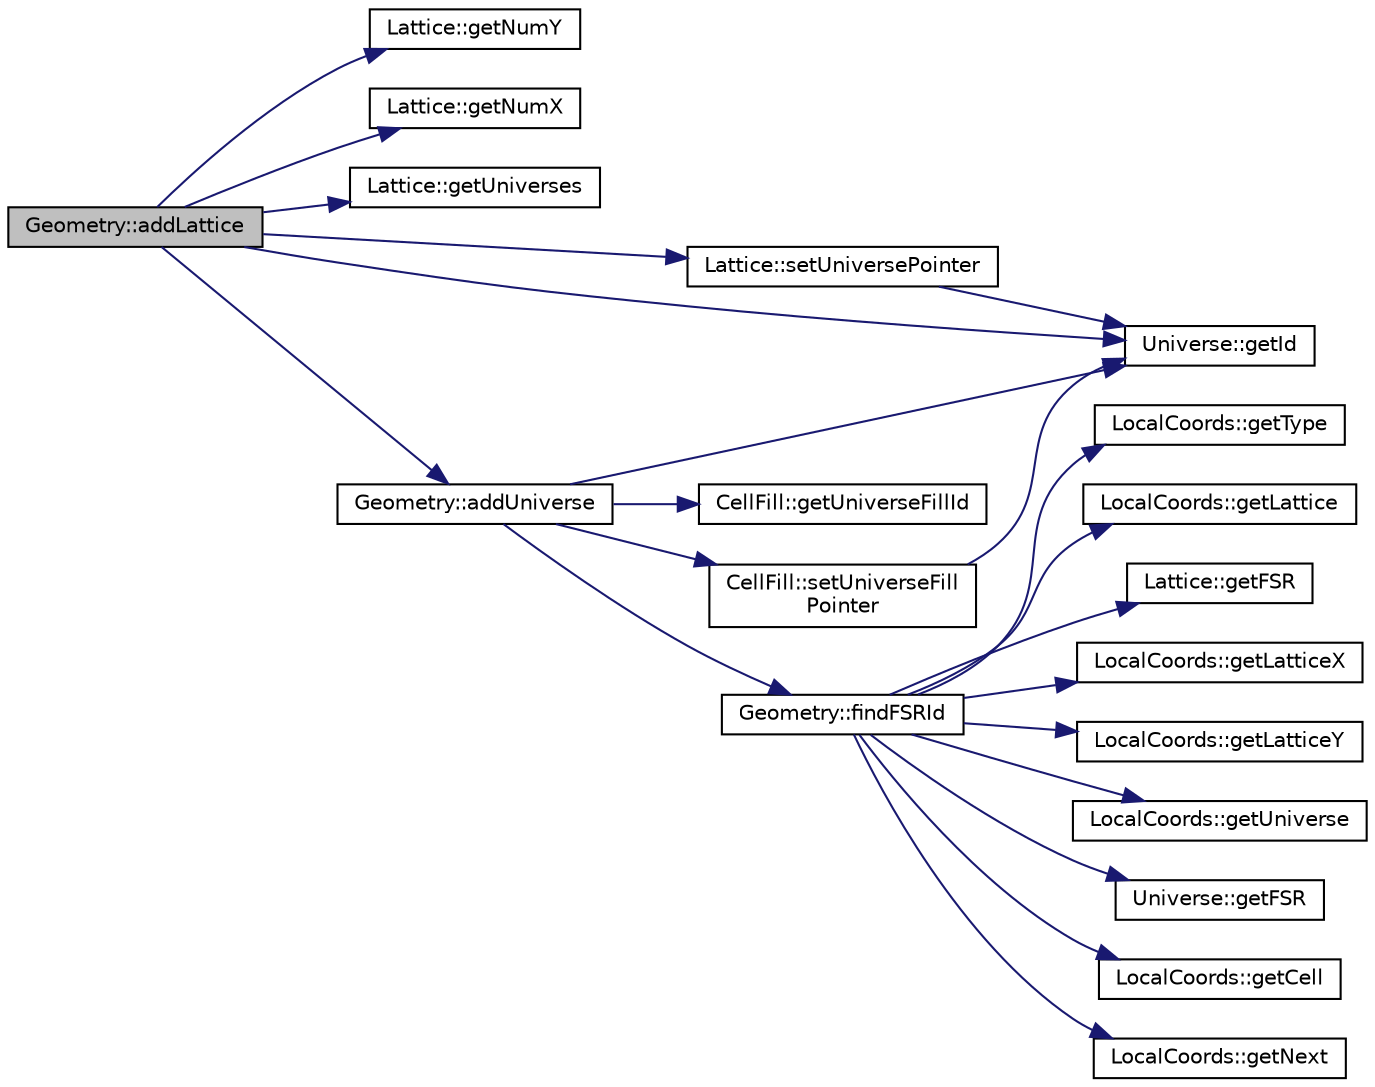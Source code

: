 digraph "Geometry::addLattice"
{
  edge [fontname="Helvetica",fontsize="10",labelfontname="Helvetica",labelfontsize="10"];
  node [fontname="Helvetica",fontsize="10",shape=record];
  rankdir="LR";
  Node1 [label="Geometry::addLattice",height=0.2,width=0.4,color="black", fillcolor="grey75", style="filled" fontcolor="black"];
  Node1 -> Node2 [color="midnightblue",fontsize="10",style="solid",fontname="Helvetica"];
  Node2 [label="Lattice::getNumY",height=0.2,width=0.4,color="black", fillcolor="white", style="filled",URL="$classLattice.html#aa7e9fbdedddbb9d40e4f845710ce8ec2",tooltip="Return the number of Lattice cells along the y-axis."];
  Node1 -> Node3 [color="midnightblue",fontsize="10",style="solid",fontname="Helvetica"];
  Node3 [label="Lattice::getNumX",height=0.2,width=0.4,color="black", fillcolor="white", style="filled",URL="$classLattice.html#a8bdf33505871fa71a8e9d86bb7efec10",tooltip="Return the number of Lattice cells along the x-axis."];
  Node1 -> Node4 [color="midnightblue",fontsize="10",style="solid",fontname="Helvetica"];
  Node4 [label="Lattice::getUniverses",height=0.2,width=0.4,color="black", fillcolor="white", style="filled",URL="$classLattice.html#ab5e3b6812c4c7e478e5ded4acc5d3819",tooltip="Return a 2D vector of the Universes in the Lattice."];
  Node1 -> Node5 [color="midnightblue",fontsize="10",style="solid",fontname="Helvetica"];
  Node5 [label="Lattice::setUniversePointer",height=0.2,width=0.4,color="black", fillcolor="white", style="filled",URL="$classLattice.html#a9a59a806e3629135d7ea784669a6c12c",tooltip="Sets the pointer to a Universe filling one of this Lattice&#39;s Lattice cells."];
  Node5 -> Node6 [color="midnightblue",fontsize="10",style="solid",fontname="Helvetica"];
  Node6 [label="Universe::getId",height=0.2,width=0.4,color="black", fillcolor="white", style="filled",URL="$classUniverse.html#ae0686929fcba2aa1580bc64c3230cb21"];
  Node1 -> Node6 [color="midnightblue",fontsize="10",style="solid",fontname="Helvetica"];
  Node1 -> Node7 [color="midnightblue",fontsize="10",style="solid",fontname="Helvetica"];
  Node7 [label="Geometry::addUniverse",height=0.2,width=0.4,color="black", fillcolor="white", style="filled",URL="$classGeometry.html#a5c928795dfb3da715a7dacc7961414e9",tooltip="Add a Universe to the Geometry."];
  Node7 -> Node6 [color="midnightblue",fontsize="10",style="solid",fontname="Helvetica"];
  Node7 -> Node8 [color="midnightblue",fontsize="10",style="solid",fontname="Helvetica"];
  Node8 [label="CellFill::getUniverseFillId",height=0.2,width=0.4,color="black", fillcolor="white", style="filled",URL="$classCellFill.html#a232ce5ae20d99af538e1db21c7b5d290",tooltip="Return the ID of the Universe filling this Cell."];
  Node7 -> Node9 [color="midnightblue",fontsize="10",style="solid",fontname="Helvetica"];
  Node9 [label="CellFill::setUniverseFill\lPointer",height=0.2,width=0.4,color="black", fillcolor="white", style="filled",URL="$classCellFill.html#a557f647cc02f782866db15f5f7f04104",tooltip="Set a pointer to the Universe filling this CellFill."];
  Node9 -> Node6 [color="midnightblue",fontsize="10",style="solid",fontname="Helvetica"];
  Node7 -> Node10 [color="midnightblue",fontsize="10",style="solid",fontname="Helvetica"];
  Node10 [label="Geometry::findFSRId",height=0.2,width=0.4,color="black", fillcolor="white", style="filled",URL="$classGeometry.html#ac6025e6ed8673a109e406733e3c2ca05",tooltip="Find and return the ID of the flat source region that a given LocalCoords object resides within..."];
  Node10 -> Node11 [color="midnightblue",fontsize="10",style="solid",fontname="Helvetica"];
  Node11 [label="LocalCoords::getType",height=0.2,width=0.4,color="black", fillcolor="white", style="filled",URL="$classLocalCoords.html#a756dbd3f1b8fa9084f584b593af2b066",tooltip="Return the level (UNIV or LAT) of this LocalCoords."];
  Node10 -> Node12 [color="midnightblue",fontsize="10",style="solid",fontname="Helvetica"];
  Node12 [label="LocalCoords::getLattice",height=0.2,width=0.4,color="black", fillcolor="white", style="filled",URL="$classLocalCoords.html#abd2c9a1c25b7122f6db3e5cba016be6d",tooltip="Return the ID of the Lattice within which this LocalCoords resides."];
  Node10 -> Node13 [color="midnightblue",fontsize="10",style="solid",fontname="Helvetica"];
  Node13 [label="Lattice::getFSR",height=0.2,width=0.4,color="black", fillcolor="white", style="filled",URL="$classLattice.html#af74a22376668c13049970a531b525efe",tooltip="Return the id of a flat source region base index (smallest FSR region id within a specific Lattice ce..."];
  Node10 -> Node14 [color="midnightblue",fontsize="10",style="solid",fontname="Helvetica"];
  Node14 [label="LocalCoords::getLatticeX",height=0.2,width=0.4,color="black", fillcolor="white", style="filled",URL="$classLocalCoords.html#a76cbf2526be775cbedf32f7462041c73",tooltip="Return the first index of the Lattice cell within which this LocalCoords resides."];
  Node10 -> Node15 [color="midnightblue",fontsize="10",style="solid",fontname="Helvetica"];
  Node15 [label="LocalCoords::getLatticeY",height=0.2,width=0.4,color="black", fillcolor="white", style="filled",URL="$classLocalCoords.html#a85f31e3a35b45d738f94237a11514aac",tooltip="Return the second index of the Lattice cell within which this LocalCoords resides."];
  Node10 -> Node16 [color="midnightblue",fontsize="10",style="solid",fontname="Helvetica"];
  Node16 [label="LocalCoords::getUniverse",height=0.2,width=0.4,color="black", fillcolor="white", style="filled",URL="$classLocalCoords.html#a746874a431aa9c7c53e0d56731a41fe7",tooltip="Return the ID of the Universe within which this LocalCoords resides."];
  Node10 -> Node17 [color="midnightblue",fontsize="10",style="solid",fontname="Helvetica"];
  Node17 [label="Universe::getFSR",height=0.2,width=0.4,color="black", fillcolor="white", style="filled",URL="$classUniverse.html#a2545de3832105c879395d4fa6b639b55",tooltip="Returns the local ID for the FSR representing a Cell in this Universe."];
  Node10 -> Node18 [color="midnightblue",fontsize="10",style="solid",fontname="Helvetica"];
  Node18 [label="LocalCoords::getCell",height=0.2,width=0.4,color="black", fillcolor="white", style="filled",URL="$classLocalCoords.html#a3cca83a3745f138c0ba4f62dcd6c3de2",tooltip="Return the ID of the Cell within which this LocalCoords resides."];
  Node10 -> Node19 [color="midnightblue",fontsize="10",style="solid",fontname="Helvetica"];
  Node19 [label="LocalCoords::getNext",height=0.2,width=0.4,color="black", fillcolor="white", style="filled",URL="$classLocalCoords.html#a2072734614ca0d7b945fd20ed59f4594",tooltip="Return a pointer to the LocalCoord at the next lower nested Universe level if one exists..."];
}
